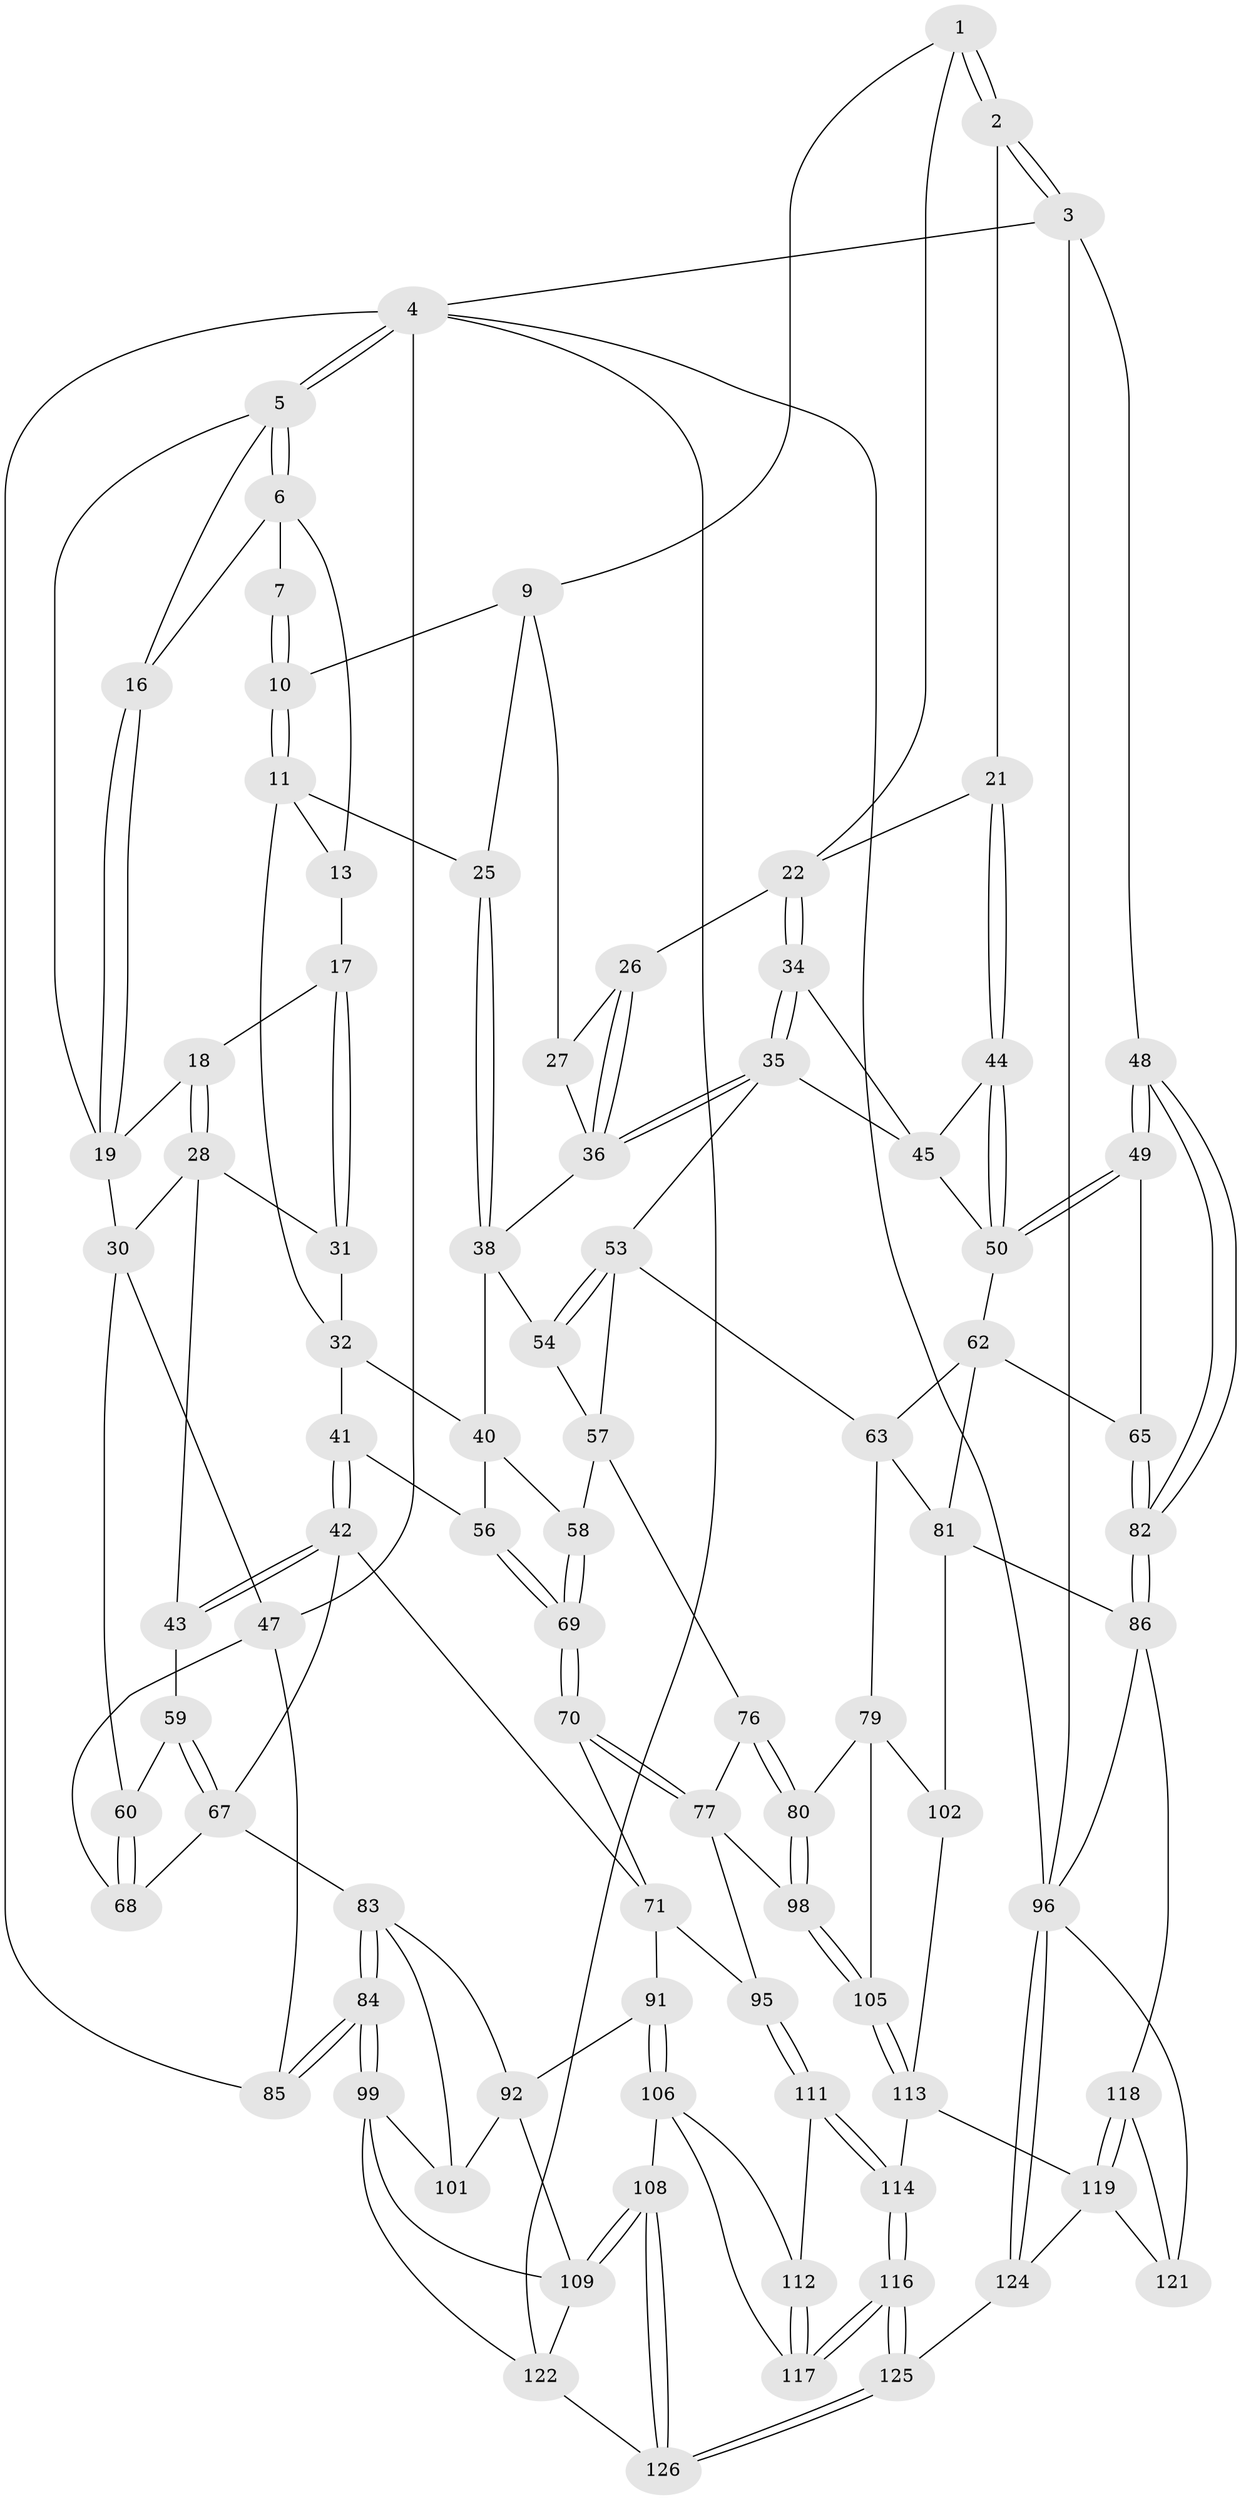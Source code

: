 // Generated by graph-tools (version 1.1) at 2025/24/03/03/25 07:24:38]
// undirected, 88 vertices, 201 edges
graph export_dot {
graph [start="1"]
  node [color=gray90,style=filled];
  1 [pos="+0.8519211204330146+0",super="+8"];
  2 [pos="+1+0"];
  3 [pos="+1+0"];
  4 [pos="+0+0",super="+89"];
  5 [pos="+0+0",super="+15"];
  6 [pos="+0.3859529889623501+0",super="+14"];
  7 [pos="+0.567045435426637+0"];
  9 [pos="+0.6296298041125338+0.09040705511778106",super="+24"];
  10 [pos="+0.5966865452989293+0.012203274285939106"];
  11 [pos="+0.48211099328168944+0.11584519343807276",super="+12"];
  13 [pos="+0.38473408216522686+0.03245588099002288"];
  16 [pos="+0.19255052079634197+0.05366761060038369"];
  17 [pos="+0.3388931474120084+0.07277902678222195"];
  18 [pos="+0.2664753229256617+0.09425669087102168"];
  19 [pos="+0.20640078269150247+0.10211570397872334",super="+20"];
  21 [pos="+1+0"];
  22 [pos="+0.8794040563797889+0.03265484454525045",super="+23"];
  25 [pos="+0.5360885181974308+0.1291219633171964"];
  26 [pos="+0.709067764210841+0.15337176421853066"];
  27 [pos="+0.624357432661419+0.15450171443813301"];
  28 [pos="+0.255482666771042+0.18370139890514545",super="+29"];
  30 [pos="+0.1419810591805209+0.2228308723012795",super="+46"];
  31 [pos="+0.3186081810044516+0.1340289536161525"];
  32 [pos="+0.44023711086784073+0.18121032246219038",super="+33"];
  34 [pos="+0.8017190938340991+0.21993140072856457"];
  35 [pos="+0.7339720634692855+0.25620812569843915",super="+52"];
  36 [pos="+0.7078405764303716+0.23732736521233985",super="+37"];
  38 [pos="+0.5754766746560458+0.2541519867916827",super="+39"];
  40 [pos="+0.5102698118167598+0.26764933912735667",super="+55"];
  41 [pos="+0.2883282240523529+0.3323280030577771"];
  42 [pos="+0.2777769486805988+0.3361551785745945",super="+72"];
  43 [pos="+0.26697422364889467+0.33220005958023097"];
  44 [pos="+0.9235502989627062+0.31138488441425033"];
  45 [pos="+0.8513497748036273+0.26257465545808306",super="+51"];
  47 [pos="+0+0.28173470411162066",super="+74"];
  48 [pos="+1+0.40289288593271516"];
  49 [pos="+1+0.3681053314023898"];
  50 [pos="+0.9243823874517263+0.3137207203328473",super="+61"];
  53 [pos="+0.6479414156221758+0.4046903640867383",super="+64"];
  54 [pos="+0.5700638025236959+0.2749785626598413"];
  56 [pos="+0.30913585540406185+0.33681495204759987"];
  57 [pos="+0.5146465416550844+0.424481513971879",super="+75"];
  58 [pos="+0.5087600476147862+0.4238063499553753"];
  59 [pos="+0.22469348240687068+0.36045617442549194"];
  60 [pos="+0.1518441457240425+0.392728775183009"];
  62 [pos="+0.8252436479890557+0.4536202085156259",super="+66"];
  63 [pos="+0.6531288717345115+0.4279052107536315",super="+78"];
  65 [pos="+0.8833518495907795+0.4832284283892521"];
  67 [pos="+0.15140839757774635+0.49342923096417995",super="+73"];
  68 [pos="+0.05645972583654426+0.47900153500815024"];
  69 [pos="+0.4658990768804027+0.4508795942974298"];
  70 [pos="+0.4173842194571431+0.5548053446312744"];
  71 [pos="+0.35544239373037834+0.5529819437720044",super="+90"];
  76 [pos="+0.5640123461237442+0.500044698128863"];
  77 [pos="+0.45114930130246644+0.5840247832171458",super="+94"];
  79 [pos="+0.6670499578348718+0.616612310113242",super="+103"];
  80 [pos="+0.602807808120493+0.6359021677868716"];
  81 [pos="+0.8104692215883581+0.6121542817925388",super="+88"];
  82 [pos="+1+0.6261223625249467"];
  83 [pos="+0.22753151302565625+0.5771275013995822",super="+93"];
  84 [pos="+0+0.6006526692483013"];
  85 [pos="+0+0.5980058655387325"];
  86 [pos="+1+0.6701078328855786",super="+87"];
  91 [pos="+0.2958957364590382+0.7062165065872705"];
  92 [pos="+0.24116002357335486+0.6810094742554758",super="+104"];
  95 [pos="+0.42358886306279125+0.7200895542385475"];
  96 [pos="+1+1",super="+97"];
  98 [pos="+0.5636294767924821+0.6608863411896281"];
  99 [pos="+0+0.6405654224803381",super="+100"];
  101 [pos="+0.12947204168337062+0.6788818148502677"];
  102 [pos="+0.7614722636174301+0.839430687594293"];
  105 [pos="+0.5732951020778813+0.7291579141833906"];
  106 [pos="+0.30953762125618994+0.7937249624685095",super="+107"];
  108 [pos="+0.21903687622816234+0.8807261430639292"];
  109 [pos="+0.20138003759955284+0.8634315344970346",super="+110"];
  111 [pos="+0.41144526286261374+0.7820466803584407"];
  112 [pos="+0.40507877226649797+0.7859191590912012"];
  113 [pos="+0.5460914393891556+0.8477039182777549",super="+115"];
  114 [pos="+0.5447381797690106+0.8481182398174473"];
  116 [pos="+0.44130097065960355+0.9680994537268656"];
  117 [pos="+0.3923848966635771+0.9206573182165106"];
  118 [pos="+0.9233335694238353+0.7925013356407123"];
  119 [pos="+0.8475758070375393+1",super="+120"];
  121 [pos="+0.9435343119084787+0.8873589591807852"];
  122 [pos="+0.05936188092849387+0.861198667723341",super="+123"];
  124 [pos="+0.7804533552560153+1"];
  125 [pos="+0.44540673783131884+1"];
  126 [pos="+0.13521698337651217+1"];
  1 -- 2;
  1 -- 2;
  1 -- 9;
  1 -- 22;
  2 -- 3;
  2 -- 3;
  2 -- 21;
  3 -- 4;
  3 -- 48;
  3 -- 96;
  4 -- 5;
  4 -- 5;
  4 -- 47;
  4 -- 96;
  4 -- 122;
  4 -- 85;
  5 -- 6;
  5 -- 6;
  5 -- 16;
  5 -- 19;
  6 -- 7;
  6 -- 16;
  6 -- 13;
  7 -- 10;
  7 -- 10;
  9 -- 10;
  9 -- 27;
  9 -- 25;
  10 -- 11;
  10 -- 11;
  11 -- 25;
  11 -- 32;
  11 -- 13;
  13 -- 17;
  16 -- 19;
  16 -- 19;
  17 -- 18;
  17 -- 31;
  17 -- 31;
  18 -- 19;
  18 -- 28;
  18 -- 28;
  19 -- 30;
  21 -- 22;
  21 -- 44;
  21 -- 44;
  22 -- 34;
  22 -- 34;
  22 -- 26;
  25 -- 38;
  25 -- 38;
  26 -- 27;
  26 -- 36;
  26 -- 36;
  27 -- 36;
  28 -- 31;
  28 -- 43;
  28 -- 30;
  30 -- 60;
  30 -- 47;
  31 -- 32;
  32 -- 40;
  32 -- 41;
  34 -- 35;
  34 -- 35;
  34 -- 45;
  35 -- 36;
  35 -- 36;
  35 -- 53;
  35 -- 45;
  36 -- 38;
  38 -- 40;
  38 -- 54;
  40 -- 56;
  40 -- 58;
  41 -- 42;
  41 -- 42;
  41 -- 56;
  42 -- 43;
  42 -- 43;
  42 -- 71;
  42 -- 67;
  43 -- 59;
  44 -- 45;
  44 -- 50;
  44 -- 50;
  45 -- 50;
  47 -- 68;
  47 -- 85;
  48 -- 49;
  48 -- 49;
  48 -- 82;
  48 -- 82;
  49 -- 50;
  49 -- 50;
  49 -- 65;
  50 -- 62;
  53 -- 54;
  53 -- 54;
  53 -- 63;
  53 -- 57;
  54 -- 57;
  56 -- 69;
  56 -- 69;
  57 -- 58;
  57 -- 76;
  58 -- 69;
  58 -- 69;
  59 -- 60;
  59 -- 67;
  59 -- 67;
  60 -- 68;
  60 -- 68;
  62 -- 63;
  62 -- 81;
  62 -- 65;
  63 -- 81;
  63 -- 79;
  65 -- 82;
  65 -- 82;
  67 -- 68;
  67 -- 83;
  69 -- 70;
  69 -- 70;
  70 -- 71;
  70 -- 77;
  70 -- 77;
  71 -- 91;
  71 -- 95;
  76 -- 77;
  76 -- 80;
  76 -- 80;
  77 -- 98;
  77 -- 95;
  79 -- 80;
  79 -- 105;
  79 -- 102;
  80 -- 98;
  80 -- 98;
  81 -- 102;
  81 -- 86;
  82 -- 86;
  82 -- 86;
  83 -- 84;
  83 -- 84;
  83 -- 92;
  83 -- 101;
  84 -- 85;
  84 -- 85;
  84 -- 99;
  84 -- 99;
  86 -- 96;
  86 -- 118;
  91 -- 92;
  91 -- 106;
  91 -- 106;
  92 -- 101;
  92 -- 109;
  95 -- 111;
  95 -- 111;
  96 -- 124;
  96 -- 124;
  96 -- 121;
  98 -- 105;
  98 -- 105;
  99 -- 122;
  99 -- 101;
  99 -- 109;
  102 -- 113;
  105 -- 113;
  105 -- 113;
  106 -- 112;
  106 -- 108;
  106 -- 117;
  108 -- 109;
  108 -- 109;
  108 -- 126;
  108 -- 126;
  109 -- 122;
  111 -- 112;
  111 -- 114;
  111 -- 114;
  112 -- 117;
  112 -- 117;
  113 -- 114;
  113 -- 119;
  114 -- 116;
  114 -- 116;
  116 -- 117;
  116 -- 117;
  116 -- 125;
  116 -- 125;
  118 -- 119;
  118 -- 119;
  118 -- 121;
  119 -- 121;
  119 -- 124;
  122 -- 126;
  124 -- 125;
  125 -- 126;
  125 -- 126;
}
